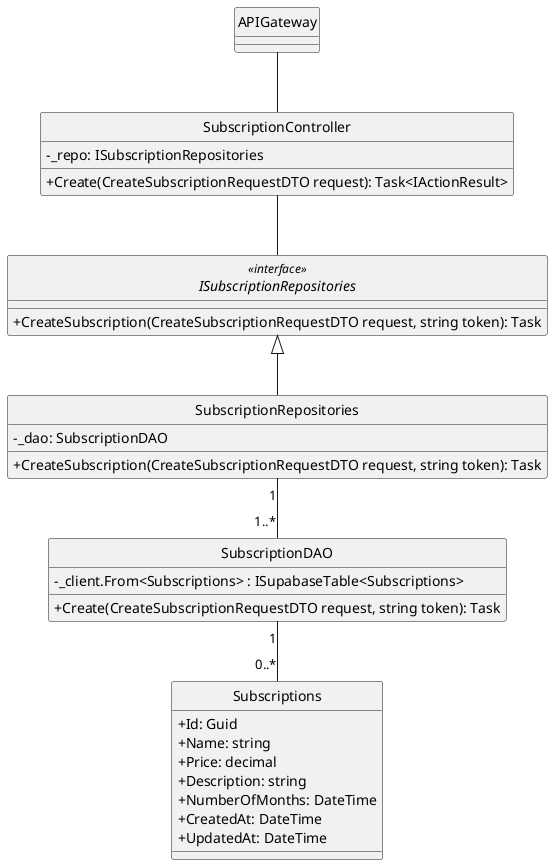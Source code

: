 @startuml createSubscription
hide circle
skinparam classAttributeIconSize 0
skinparam linetype ortho

class APIGateway {
}

class SubscriptionController{
    - _repo: ISubscriptionRepositories
    + Create(CreateSubscriptionRequestDTO request): Task<IActionResult>
}

interface ISubscriptionRepositories<<interface>> {
    + CreateSubscription(CreateSubscriptionRequestDTO request, string token): Task
}

class SubscriptionRepositories {
    - _dao: SubscriptionDAO
    + CreateSubscription(CreateSubscriptionRequestDTO request, string token): Task
}

class SubscriptionDAO {
    - _client.From<Subscriptions> : ISupabaseTable<Subscriptions>
    + Create(CreateSubscriptionRequestDTO request, string token): Task
}

class Subscriptions {
    + Id: Guid
    + Name: string
    + Price: decimal
    + Description: string
    + NumberOfMonths: DateTime
    + CreatedAt: DateTime
    + UpdatedAt: DateTime
}

APIGateway -- SubscriptionController
SubscriptionController -- ISubscriptionRepositories
ISubscriptionRepositories <|-- SubscriptionRepositories
SubscriptionRepositories "1"--"1..*" SubscriptionDAO
SubscriptionDAO "1"--"0..*" Subscriptions

@enduml